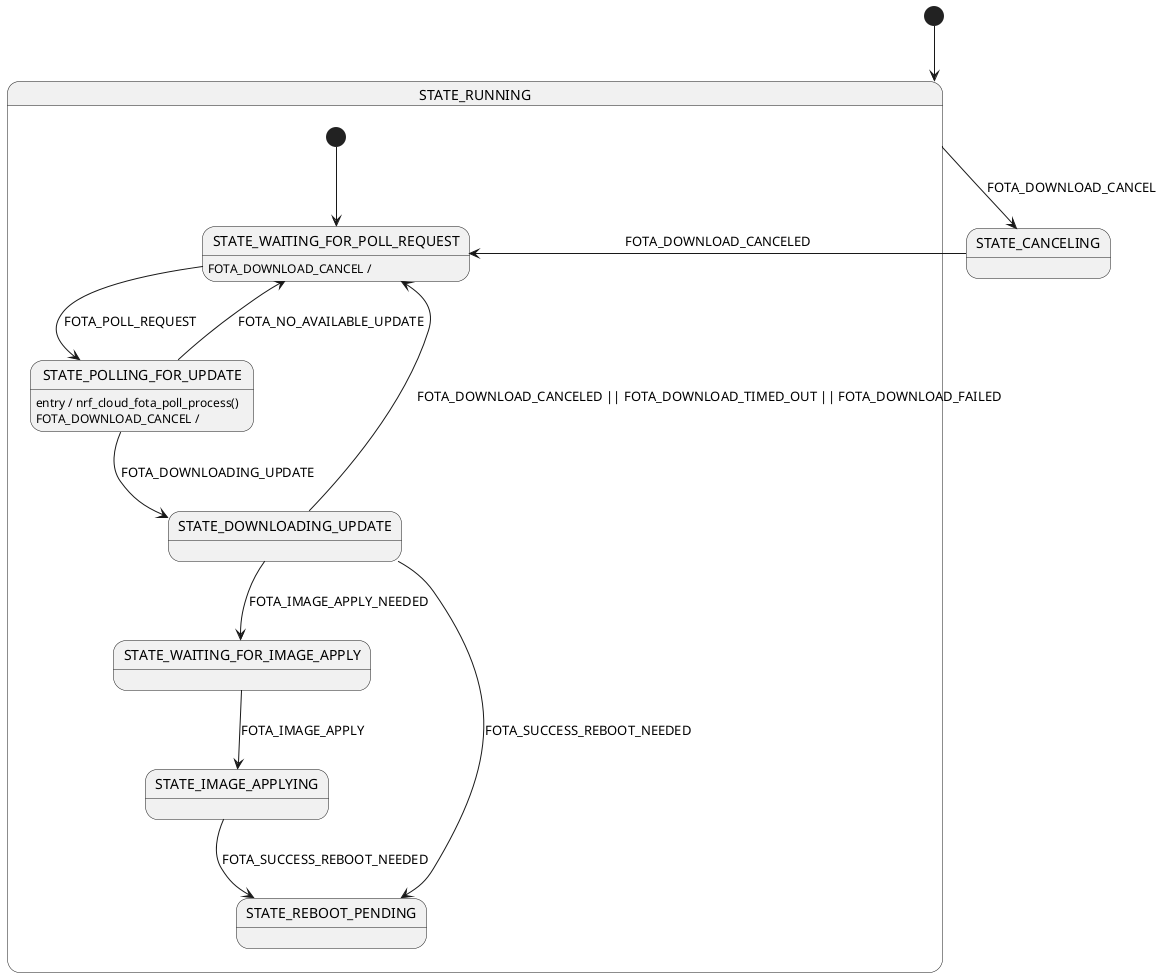 @startuml
state STATE_RUNNING

[*] --> STATE_RUNNING

STATE_RUNNING --> STATE_CANCELING: FOTA_DOWNLOAD_CANCEL

state STATE_RUNNING {
    state STATE_WAITING_FOR_POLL_REQUEST {
        STATE_WAITING_FOR_POLL_REQUEST : FOTA_DOWNLOAD_CANCEL /
    }
    state STATE_POLLING_FOR_UPDATE {
        STATE_POLLING_FOR_UPDATE : entry / nrf_cloud_fota_poll_process()
        STATE_POLLING_FOR_UPDATE : FOTA_DOWNLOAD_CANCEL /
    }
    state STATE_DOWNLOADING_UPDATE
    state STATE_WAITING_FOR_IMAGE_APPLY
    state STATE_IMAGE_APPLYING
    state STATE_REBOOT_PENDING
    state STATE_CANCELING

    [*] --> STATE_WAITING_FOR_POLL_REQUEST

    STATE_WAITING_FOR_POLL_REQUEST --> STATE_POLLING_FOR_UPDATE: FOTA_POLL_REQUEST

    STATE_POLLING_FOR_UPDATE --> STATE_DOWNLOADING_UPDATE: FOTA_DOWNLOADING_UPDATE
    STATE_POLLING_FOR_UPDATE --> STATE_WAITING_FOR_POLL_REQUEST: FOTA_NO_AVAILABLE_UPDATE

    STATE_DOWNLOADING_UPDATE --> STATE_WAITING_FOR_IMAGE_APPLY: FOTA_IMAGE_APPLY_NEEDED
    STATE_DOWNLOADING_UPDATE --> STATE_REBOOT_PENDING: FOTA_SUCCESS_REBOOT_NEEDED
    STATE_DOWNLOADING_UPDATE --> STATE_WAITING_FOR_POLL_REQUEST: FOTA_DOWNLOAD_CANCELED || FOTA_DOWNLOAD_TIMED_OUT || FOTA_DOWNLOAD_FAILED

    STATE_WAITING_FOR_IMAGE_APPLY --> STATE_IMAGE_APPLYING: FOTA_IMAGE_APPLY

    STATE_IMAGE_APPLYING --> STATE_REBOOT_PENDING: FOTA_SUCCESS_REBOOT_NEEDED

    STATE_CANCELING --> STATE_WAITING_FOR_POLL_REQUEST: FOTA_DOWNLOAD_CANCELED
}
@enduml
